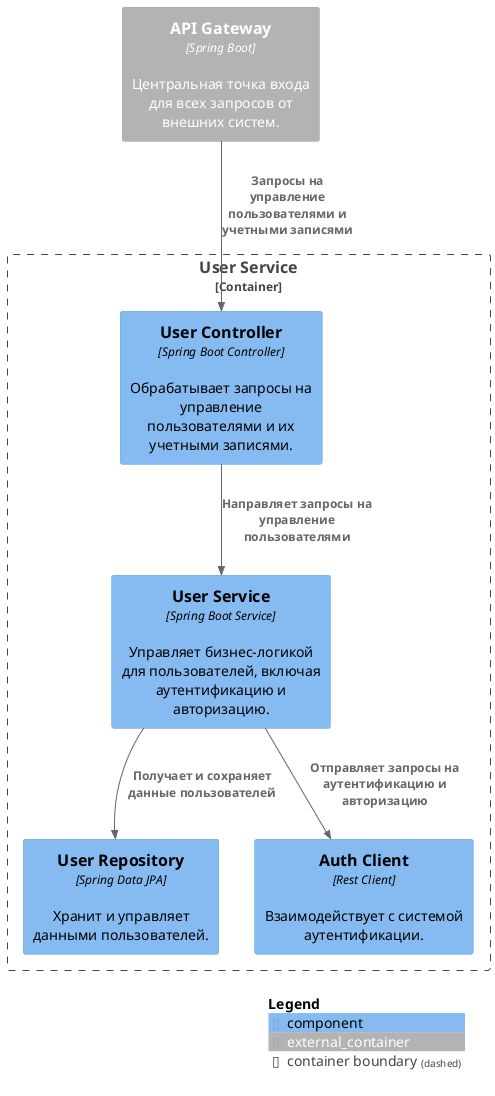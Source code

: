 @startuml
!include <C4/C4_Component>

Container_Boundary(userServiceContainer, "User Service") {

    Component(userController, "User Controller", "Spring Boot Controller", "Обрабатывает запросы на управление пользователями и их учетными записями.")
    Component(userService, "User Service", "Spring Boot Service", "Управляет бизнес-логикой для пользователей, включая аутентификацию и авторизацию.")
    Component(userRepository, "User Repository", "Spring Data JPA", "Хранит и управляет данными пользователей.")
    Component(authClient, "Auth Client", "Rest Client", "Взаимодействует с системой аутентификации.")

    Rel(userController, userService, "Направляет запросы на управление пользователями")
    Rel(userService, userRepository, "Получает и сохраняет данные пользователей")
    Rel(userService, authClient, "Отправляет запросы на аутентификацию и авторизацию")

}

Container_Ext(apiGateway, "API Gateway", "Spring Boot", "Центральная точка входа для всех запросов от внешних систем.")

Rel(apiGateway, userController, "Запросы на управление пользователями и учетными записями")

SHOW_LEGEND()
@enduml
